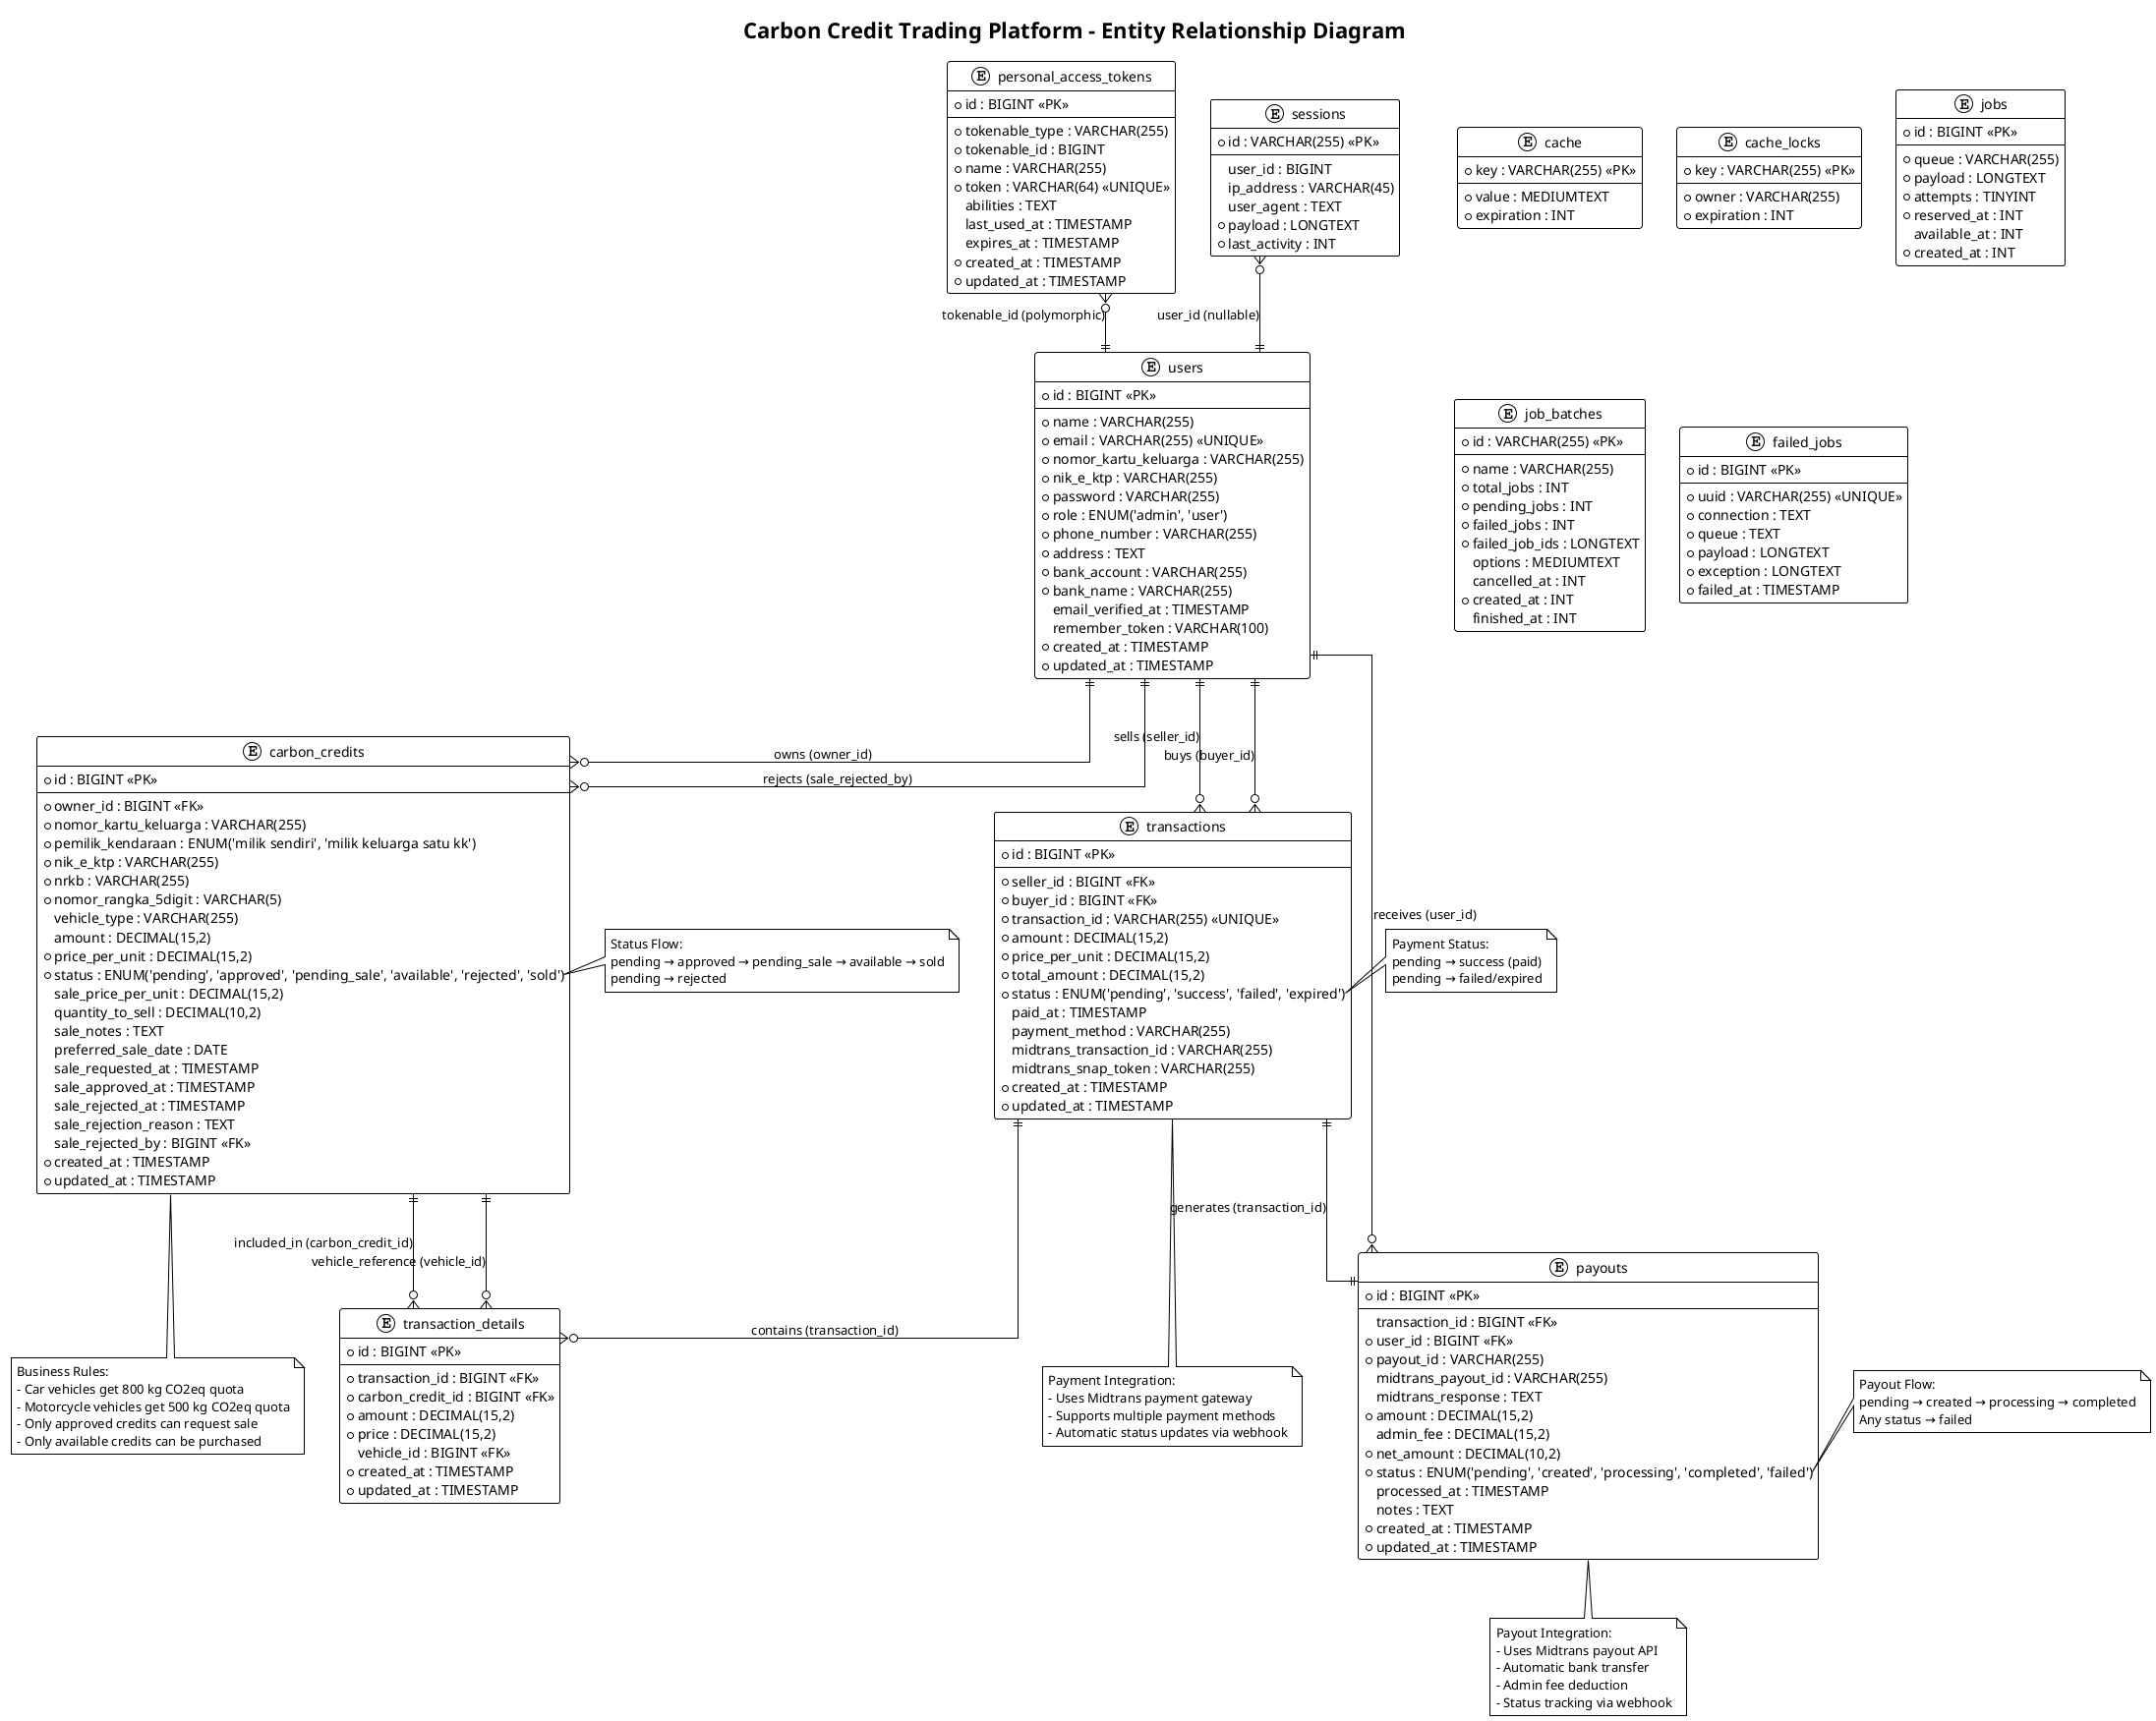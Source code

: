 @startuml Carbon_Credit_ERD
!theme plain
skinparam linetype ortho

title Carbon Credit Trading Platform - Entity Relationship Diagram

entity "users" as users {
  * id : BIGINT <<PK>>
  --
  * name : VARCHAR(255)
  * email : VARCHAR(255) <<UNIQUE>>
  * nomor_kartu_keluarga : VARCHAR(255)
  * nik_e_ktp : VARCHAR(255)
  * password : VARCHAR(255)
  * role : ENUM('admin', 'user')
  * phone_number : VARCHAR(255)
  * address : TEXT
  * bank_account : VARCHAR(255)
  * bank_name : VARCHAR(255)
  email_verified_at : TIMESTAMP
  remember_token : VARCHAR(100)
  * created_at : TIMESTAMP
  * updated_at : TIMESTAMP
}

entity "carbon_credits" as carbon_credits {
  * id : BIGINT <<PK>>
  --
  * owner_id : BIGINT <<FK>>
  * nomor_kartu_keluarga : VARCHAR(255)
  * pemilik_kendaraan : ENUM('milik sendiri', 'milik keluarga satu kk')
  * nik_e_ktp : VARCHAR(255)
  * nrkb : VARCHAR(255)
  * nomor_rangka_5digit : VARCHAR(5)
  vehicle_type : VARCHAR(255)
  amount : DECIMAL(15,2)
  * price_per_unit : DECIMAL(15,2)
  * status : ENUM('pending', 'approved', 'pending_sale', 'available', 'rejected', 'sold')
  sale_price_per_unit : DECIMAL(15,2)
  quantity_to_sell : DECIMAL(10,2)
  sale_notes : TEXT
  preferred_sale_date : DATE
  sale_requested_at : TIMESTAMP
  sale_approved_at : TIMESTAMP
  sale_rejected_at : TIMESTAMP
  sale_rejection_reason : TEXT
  sale_rejected_by : BIGINT <<FK>>
  * created_at : TIMESTAMP
  * updated_at : TIMESTAMP
}

entity "transactions" as transactions {
  * id : BIGINT <<PK>>
  --
  * seller_id : BIGINT <<FK>>
  * buyer_id : BIGINT <<FK>>
  * transaction_id : VARCHAR(255) <<UNIQUE>>
  * amount : DECIMAL(15,2)
  * price_per_unit : DECIMAL(15,2)
  * total_amount : DECIMAL(15,2)
  * status : ENUM('pending', 'success', 'failed', 'expired')
  paid_at : TIMESTAMP
  payment_method : VARCHAR(255)
  midtrans_transaction_id : VARCHAR(255)
  midtrans_snap_token : VARCHAR(255)
  * created_at : TIMESTAMP
  * updated_at : TIMESTAMP
}

entity "transaction_details" as transaction_details {
  * id : BIGINT <<PK>>
  --
  * transaction_id : BIGINT <<FK>>
  * carbon_credit_id : BIGINT <<FK>>
  * amount : DECIMAL(15,2)
  * price : DECIMAL(15,2)
  vehicle_id : BIGINT <<FK>>
  * created_at : TIMESTAMP
  * updated_at : TIMESTAMP
}

entity "payouts" as payouts {
  * id : BIGINT <<PK>>
  --
  transaction_id : BIGINT <<FK>>
  * user_id : BIGINT <<FK>>
  * payout_id : VARCHAR(255)
  midtrans_payout_id : VARCHAR(255)
  midtrans_response : TEXT
  * amount : DECIMAL(15,2)
  admin_fee : DECIMAL(15,2)
  * net_amount : DECIMAL(10,2)
  * status : ENUM('pending', 'created', 'processing', 'completed', 'failed')
  processed_at : TIMESTAMP
  notes : TEXT
  * created_at : TIMESTAMP
  * updated_at : TIMESTAMP
}

entity "personal_access_tokens" as personal_access_tokens {
  * id : BIGINT <<PK>>
  --
  * tokenable_type : VARCHAR(255)
  * tokenable_id : BIGINT
  * name : VARCHAR(255)
  * token : VARCHAR(64) <<UNIQUE>>
  abilities : TEXT
  last_used_at : TIMESTAMP
  expires_at : TIMESTAMP
  * created_at : TIMESTAMP
  * updated_at : TIMESTAMP
}

entity "cache" as cache {
  * key : VARCHAR(255) <<PK>>
  --
  * value : MEDIUMTEXT
  * expiration : INT
}

entity "cache_locks" as cache_locks {
  * key : VARCHAR(255) <<PK>>
  --
  * owner : VARCHAR(255)
  * expiration : INT
}

entity "jobs" as jobs {
  * id : BIGINT <<PK>>
  --
  * queue : VARCHAR(255)
  * payload : LONGTEXT
  * attempts : TINYINT
  * reserved_at : INT
  available_at : INT
  * created_at : INT
}

entity "job_batches" as job_batches {
  * id : VARCHAR(255) <<PK>>
  --
  * name : VARCHAR(255)
  * total_jobs : INT
  * pending_jobs : INT
  * failed_jobs : INT
  * failed_job_ids : LONGTEXT
  options : MEDIUMTEXT
  cancelled_at : INT
  * created_at : INT
  finished_at : INT
}

entity "failed_jobs" as failed_jobs {
  * id : BIGINT <<PK>>
  --
  * uuid : VARCHAR(255) <<UNIQUE>>
  * connection : TEXT
  * queue : TEXT
  * payload : LONGTEXT
  * exception : LONGTEXT
  * failed_at : TIMESTAMP
}

entity "sessions" as sessions {
  * id : VARCHAR(255) <<PK>>
  --
  user_id : BIGINT
  ip_address : VARCHAR(45)
  user_agent : TEXT
  * payload : LONGTEXT
  * last_activity : INT
}

' Primary Relationships
users ||--o{ carbon_credits : "owns (owner_id)"
users ||--o{ transactions : "sells (seller_id)"
users ||--o{ transactions : "buys (buyer_id)"
users ||--o{ payouts : "receives (user_id)"
users ||--o{ carbon_credits : "rejects (sale_rejected_by)"

carbon_credits ||--o{ transaction_details : "included_in (carbon_credit_id)"
carbon_credits ||--o{ transaction_details : "vehicle_reference (vehicle_id)"

transactions ||--o{ transaction_details : "contains (transaction_id)"
transactions ||--|| payouts : "generates (transaction_id)"

' Index relationships
sessions }o--|| users : "user_id (nullable)"
personal_access_tokens }o--|| users : "tokenable_id (polymorphic)"

note right of carbon_credits::status
  Status Flow:
  pending → approved → pending_sale → available → sold
  pending → rejected
end note

note right of transactions::status
  Payment Status:
  pending → success (paid)
  pending → failed/expired
end note

note right of payouts::status
  Payout Flow:
  pending → created → processing → completed
  Any status → failed
end note

note bottom of carbon_credits
  Business Rules:
  - Car vehicles get 800 kg CO2eq quota
  - Motorcycle vehicles get 500 kg CO2eq quota
  - Only approved credits can request sale
  - Only available credits can be purchased
end note

note bottom of transactions
  Payment Integration:
  - Uses Midtrans payment gateway
  - Supports multiple payment methods
  - Automatic status updates via webhook
end note

note bottom of payouts
  Payout Integration:
  - Uses Midtrans payout API
  - Automatic bank transfer
  - Admin fee deduction
  - Status tracking via webhook
end note

@enduml
